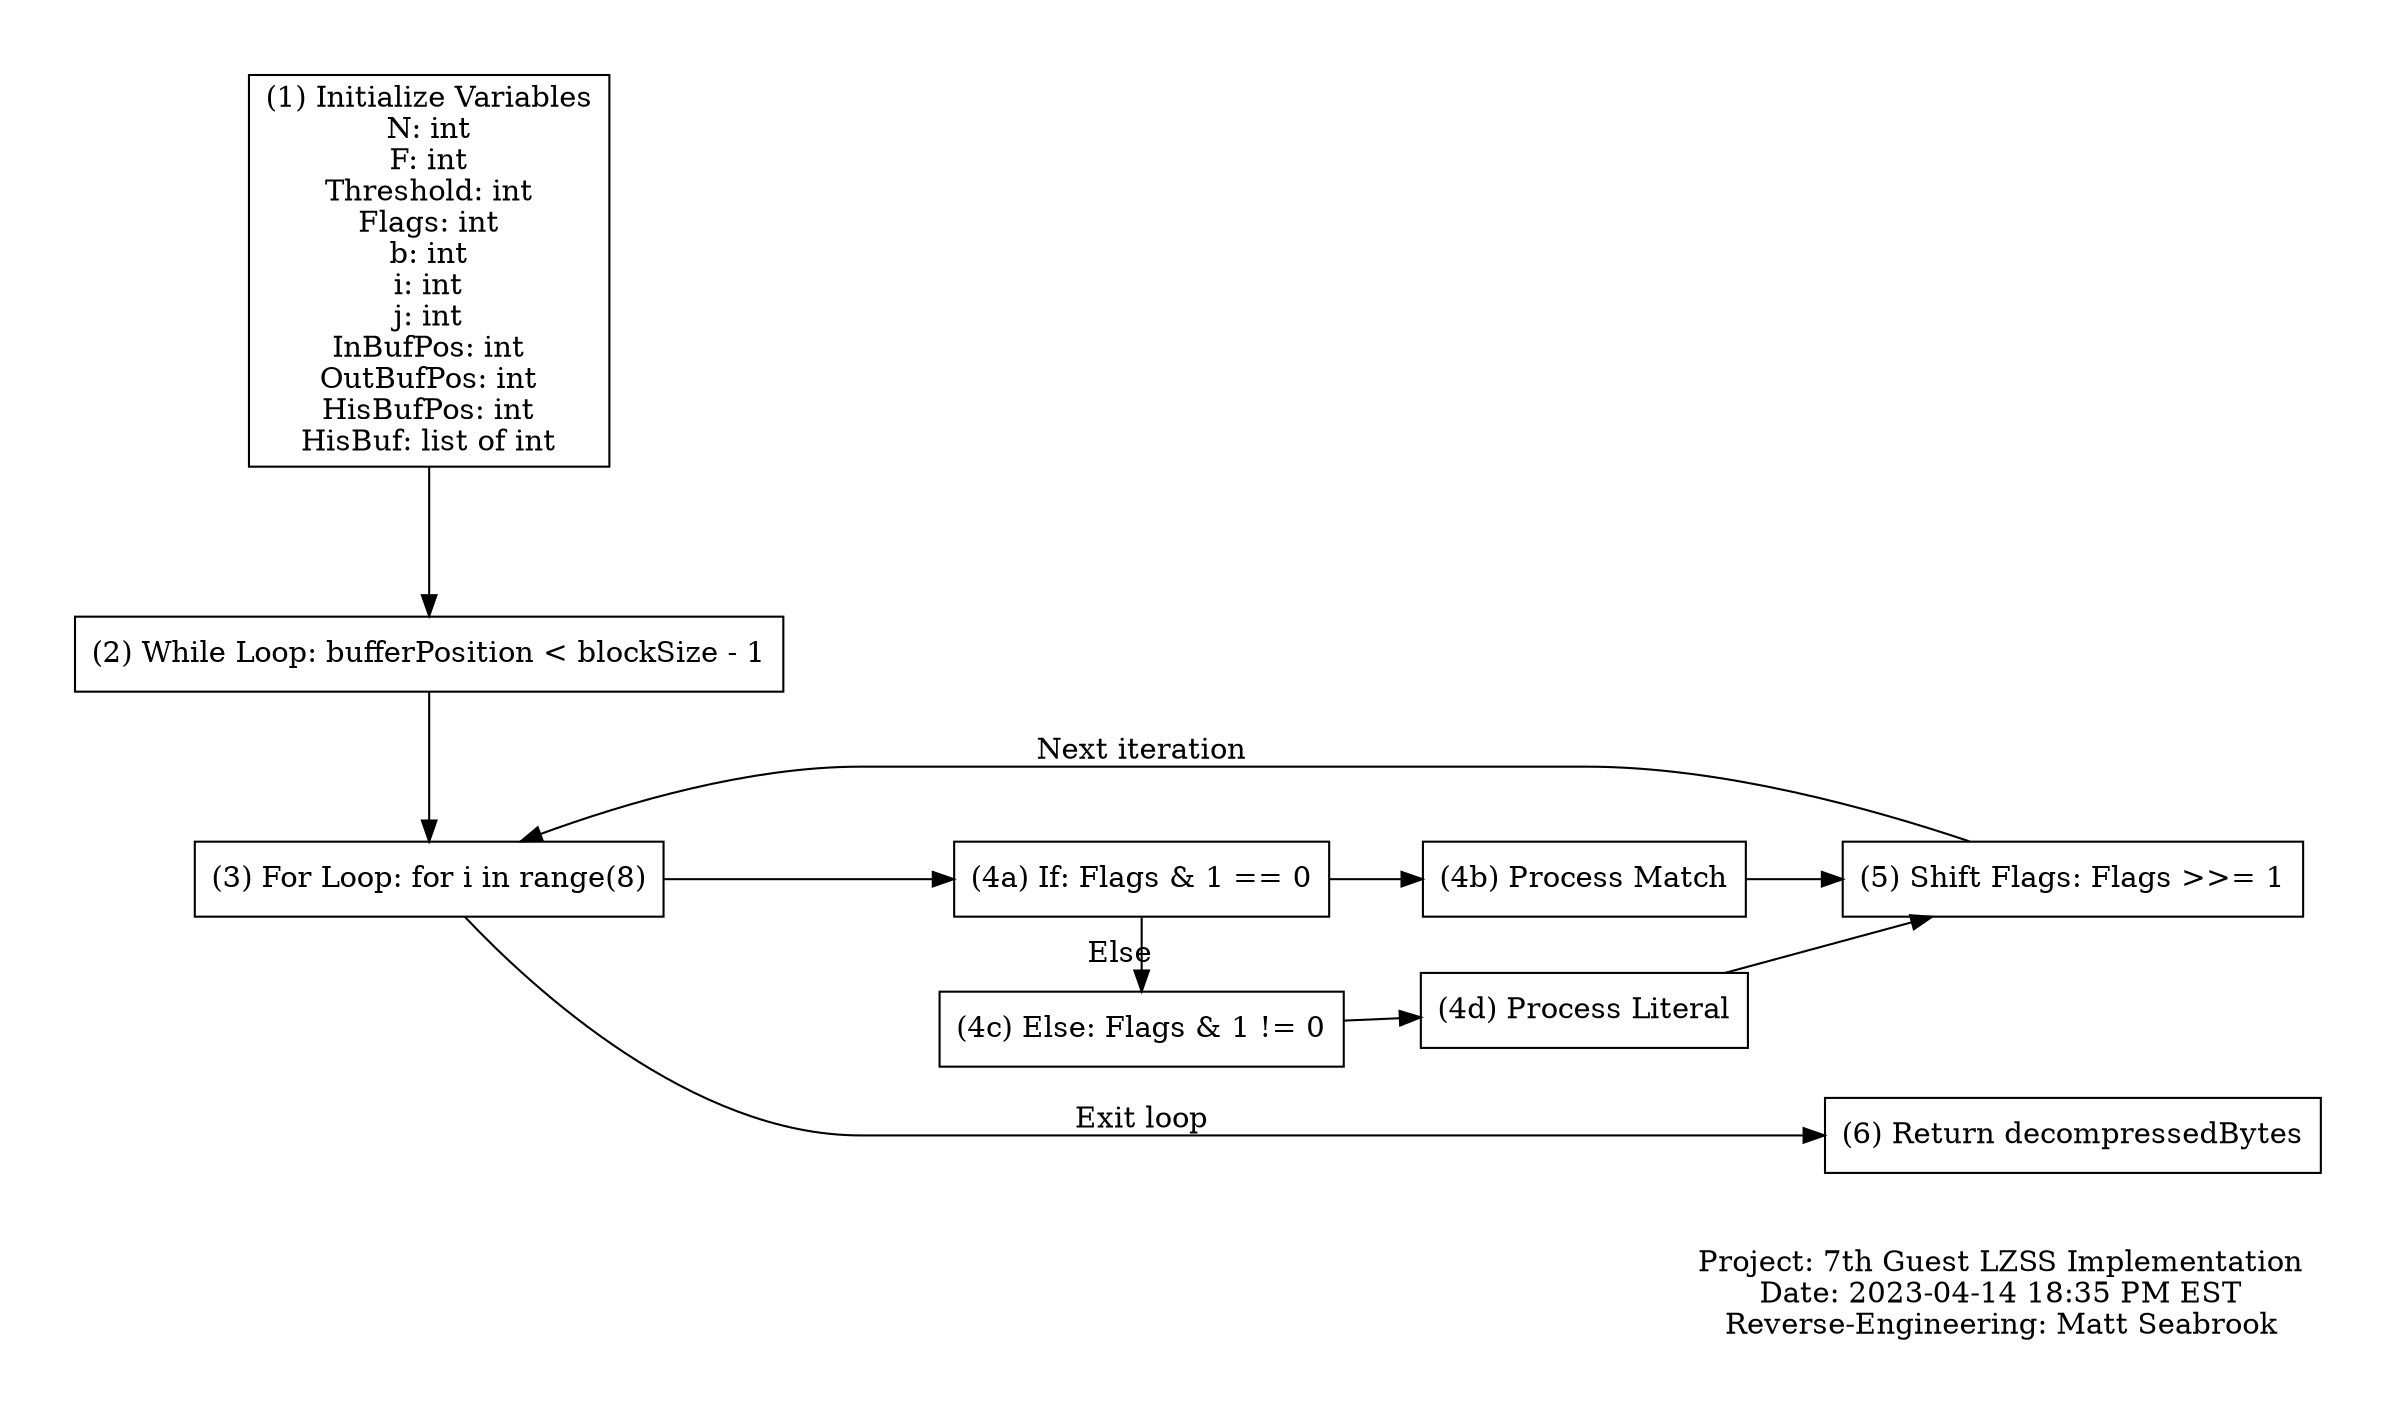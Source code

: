 digraph G {
    rankdir=LR;
    node [shape=rect];

    InitializeVariables [label="(1) Initialize Variables\nN: int\nF: int\nThreshold: int\nFlags: int\nb: int\ni: int\nj: int\nInBufPos: int\nOutBufPos: int\nHisBufPos: int\nHisBuf: list of int"];
    WhileLoop [label="(2) While Loop: bufferPosition < blockSize - 1"];
    ForLoop [label="(3) For Loop: for i in range(8)"];
    IfFlags [label="(4a) If: Flags & 1 == 0"];
    ProcessMatch [label="(4b) Process Match"];
    ElseFlags [label="(4c) Else: Flags & 1 != 0"];
    ProcessLiteral [label="(4d) Process Literal"];
    ShiftFlags [label="(5) Shift Flags: Flags >>= 1"];
    ReturnOutBuf [label="(6) Return decompressedBytes"];

    InitializeVariables -> WhileLoop [minlen=2];
    WhileLoop -> ForLoop [minlen=2];
    ForLoop -> IfFlags [minlen=2];
    IfFlags -> ProcessMatch;
    IfFlags -> ElseFlags [label="Else"];
    ProcessMatch -> ShiftFlags;
    ElseFlags -> ProcessLiteral;
    ProcessLiteral -> ShiftFlags;
    ShiftFlags -> ForLoop [label="Next iteration", minlen=2];
    ForLoop -> ReturnOutBuf [label="Exit loop", minlen=4];

    { rank=same; InitializeVariables WhileLoop ForLoop }
    { rank=same; IfFlags ElseFlags }
    { rank=same; ProcessMatch ProcessLiteral }
    { rank=same; ShiftFlags ReturnOutBuf }

    labelloc="b";
    labeljust="r";
    fontsize=14;
    label="\n\nProject: 7th Guest LZSS Implementation\nDate: 2023-04-14 18:35 PM EST\nReverse-Engineering: Matt Seabrook";
    bgcolor="white";
    pad="0.5";
    edge [color="black"];
    node [color="black"];
}
